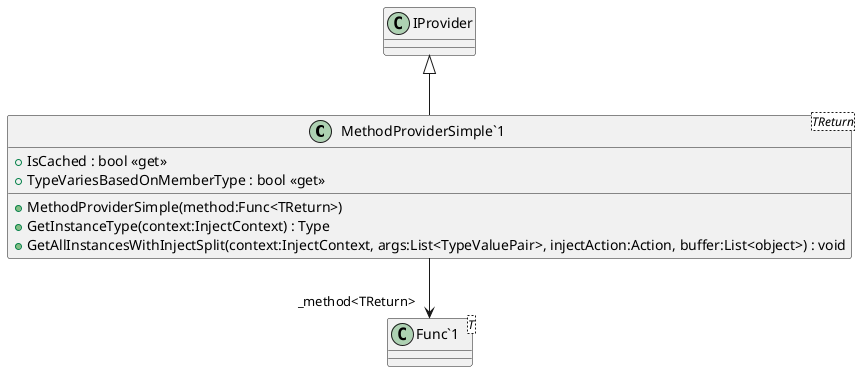 @startuml
class "MethodProviderSimple`1"<TReturn> {
    + MethodProviderSimple(method:Func<TReturn>)
    + IsCached : bool <<get>>
    + TypeVariesBasedOnMemberType : bool <<get>>
    + GetInstanceType(context:InjectContext) : Type
    + GetAllInstancesWithInjectSplit(context:InjectContext, args:List<TypeValuePair>, injectAction:Action, buffer:List<object>) : void
}
class "Func`1"<T> {
}
IProvider <|-- "MethodProviderSimple`1"
"MethodProviderSimple`1" --> "_method<TReturn>" "Func`1"
@enduml
